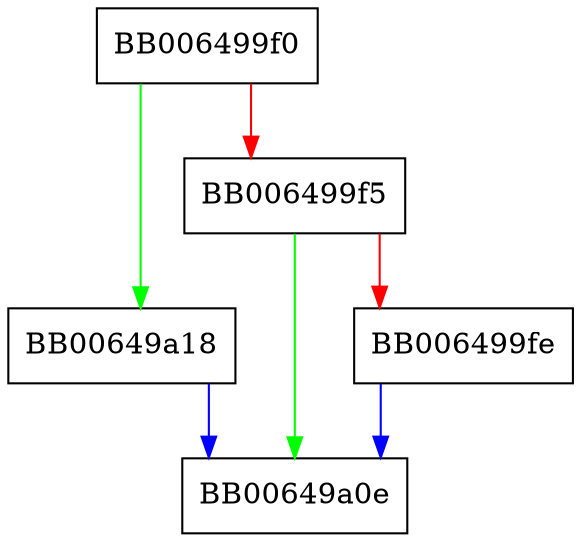digraph OPENSSL_sk_pop {
  node [shape="box"];
  graph [splines=ortho];
  BB006499f0 -> BB00649a18 [color="green"];
  BB006499f0 -> BB006499f5 [color="red"];
  BB006499f5 -> BB00649a0e [color="green"];
  BB006499f5 -> BB006499fe [color="red"];
  BB006499fe -> BB00649a0e [color="blue"];
  BB00649a18 -> BB00649a0e [color="blue"];
}